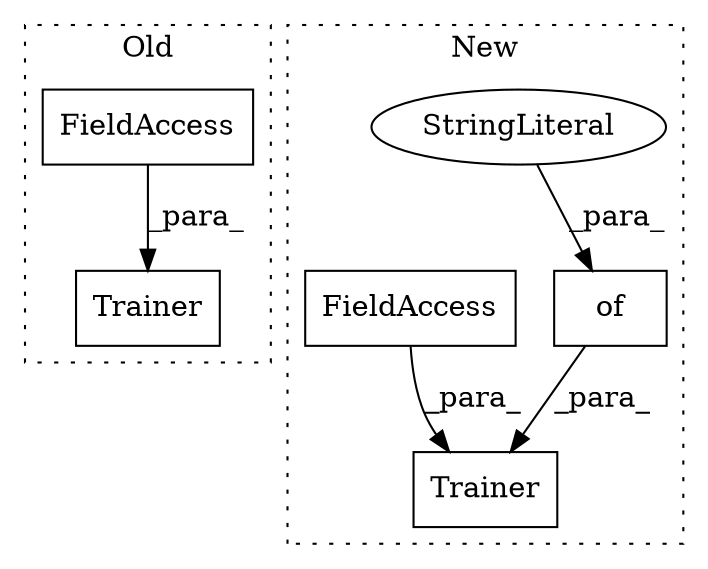 digraph G {
subgraph cluster0 {
1 [label="Trainer" a="32" s="4219,4265" l="8,1" shape="box"];
6 [label="FieldAccess" a="22" s="4227" l="14" shape="box"];
label = "Old";
style="dotted";
}
subgraph cluster1 {
2 [label="of" a="32" s="4177,4201" l="3,1" shape="box"];
3 [label="Trainer" a="32" s="4599,4636" l="8,1" shape="box"];
4 [label="StringLiteral" a="45" s="4180" l="16" shape="ellipse"];
5 [label="FieldAccess" a="22" s="4607" l="11" shape="box"];
label = "New";
style="dotted";
}
2 -> 3 [label="_para_"];
4 -> 2 [label="_para_"];
5 -> 3 [label="_para_"];
6 -> 1 [label="_para_"];
}